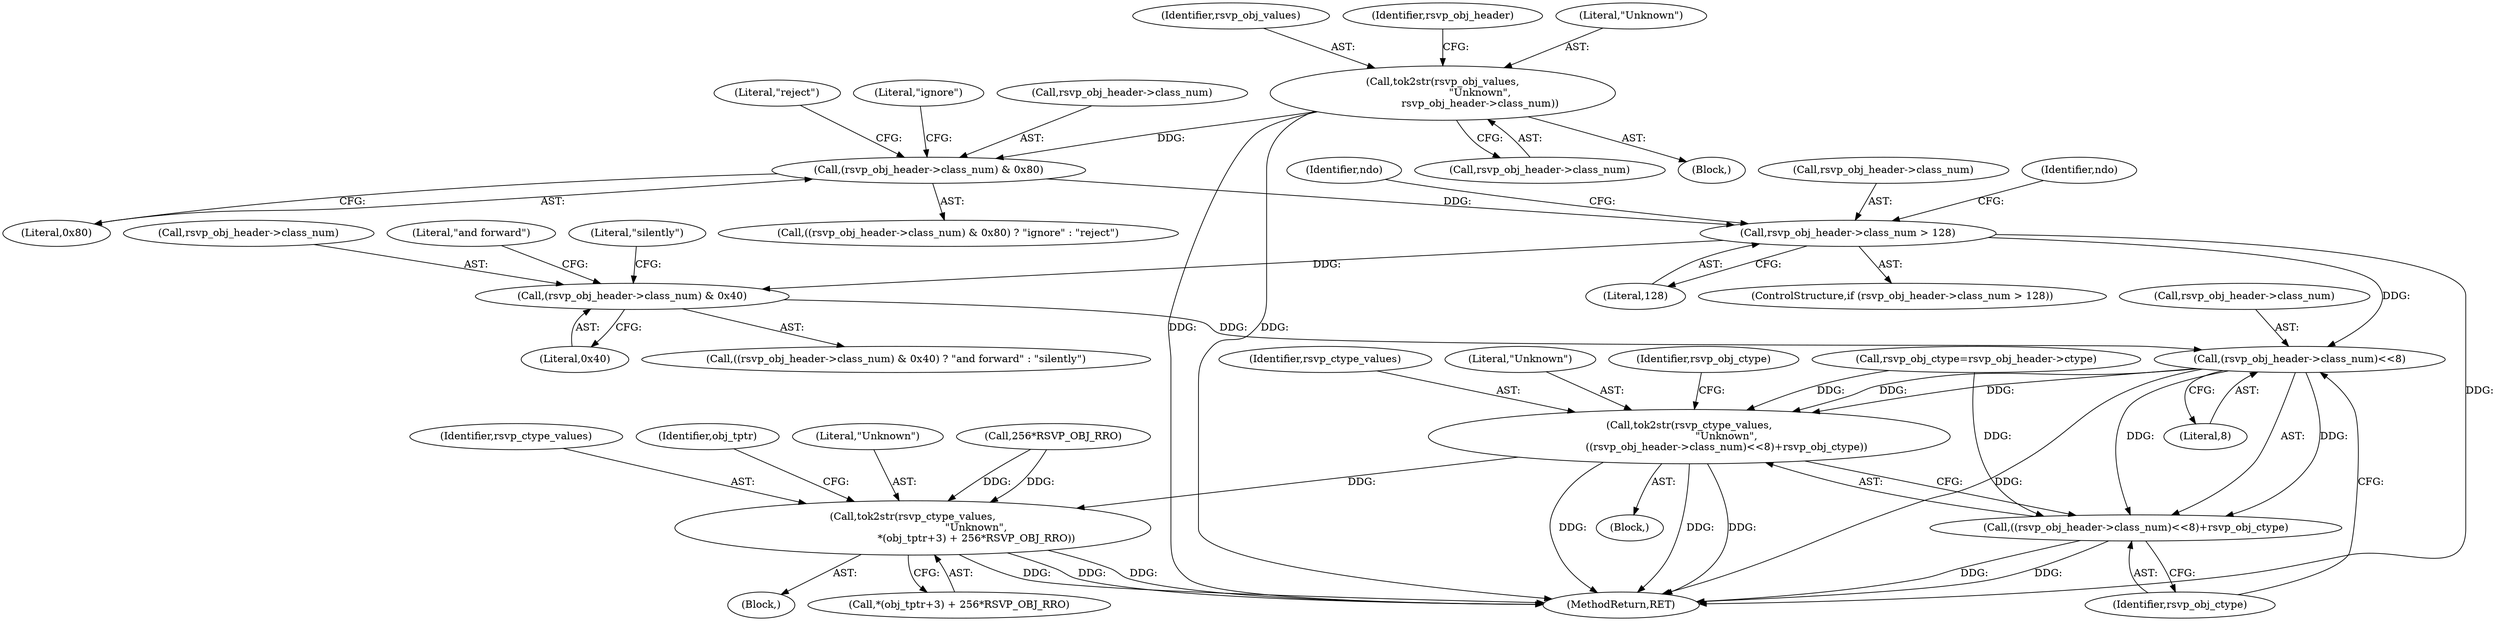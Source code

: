 digraph "0_tcpdump_bea2686c296b79609060a104cc139810785b0739@pointer" {
"1000263" [label="(Call,rsvp_obj_header->class_num > 128)"];
"1000255" [label="(Call,(rsvp_obj_header->class_num) & 0x80)"];
"1000244" [label="(Call,tok2str(rsvp_obj_values,\n                       \"Unknown\",\n                       rsvp_obj_header->class_num))"];
"1000274" [label="(Call,(rsvp_obj_header->class_num) & 0x40)"];
"1000291" [label="(Call,(rsvp_obj_header->class_num)<<8)"];
"1000287" [label="(Call,tok2str(rsvp_ctype_values,\n                       \"Unknown\",\n                       ((rsvp_obj_header->class_num)<<8)+rsvp_obj_ctype))"];
"1001457" [label="(Call,tok2str(rsvp_ctype_values,\n                                       \"Unknown\",\n                                       *(obj_tptr+3) + 256*RSVP_OBJ_RRO))"];
"1000290" [label="(Call,((rsvp_obj_header->class_num)<<8)+rsvp_obj_ctype)"];
"1000296" [label="(Identifier,rsvp_obj_ctype)"];
"1000275" [label="(Call,rsvp_obj_header->class_num)"];
"1000273" [label="(Call,((rsvp_obj_header->class_num) & 0x40) ? \"and forward\" : \"silently\")"];
"1000254" [label="(Call,((rsvp_obj_header->class_num) & 0x80) ? \"ignore\" : \"reject\")"];
"1000262" [label="(ControlStructure,if (rsvp_obj_header->class_num > 128))"];
"1000270" [label="(Identifier,ndo)"];
"1000244" [label="(Call,tok2str(rsvp_obj_values,\n                       \"Unknown\",\n                       rsvp_obj_header->class_num))"];
"1000286" [label="(Block,)"];
"1001456" [label="(Block,)"];
"1000291" [label="(Call,(rsvp_obj_header->class_num)<<8)"];
"1000193" [label="(Call,rsvp_obj_ctype=rsvp_obj_header->ctype)"];
"1001460" [label="(Call,*(obj_tptr+3) + 256*RSVP_OBJ_RRO)"];
"1000255" [label="(Call,(rsvp_obj_header->class_num) & 0x80)"];
"1001465" [label="(Call,256*RSVP_OBJ_RRO)"];
"1000289" [label="(Literal,\"Unknown\")"];
"1000245" [label="(Identifier,rsvp_obj_values)"];
"1000279" [label="(Literal,\"and forward\")"];
"1000267" [label="(Literal,128)"];
"1000287" [label="(Call,tok2str(rsvp_ctype_values,\n                       \"Unknown\",\n                       ((rsvp_obj_header->class_num)<<8)+rsvp_obj_ctype))"];
"1000298" [label="(Identifier,rsvp_obj_ctype)"];
"1000261" [label="(Literal,\"reject\")"];
"1000280" [label="(Literal,\"silently\")"];
"1001457" [label="(Call,tok2str(rsvp_ctype_values,\n                                       \"Unknown\",\n                                       *(obj_tptr+3) + 256*RSVP_OBJ_RRO))"];
"1003409" [label="(MethodReturn,RET)"];
"1000292" [label="(Call,rsvp_obj_header->class_num)"];
"1000295" [label="(Literal,8)"];
"1000260" [label="(Literal,\"ignore\")"];
"1001459" [label="(Literal,\"Unknown\")"];
"1000263" [label="(Call,rsvp_obj_header->class_num > 128)"];
"1000259" [label="(Literal,0x80)"];
"1000256" [label="(Call,rsvp_obj_header->class_num)"];
"1000264" [label="(Call,rsvp_obj_header->class_num)"];
"1000252" [label="(Identifier,rsvp_obj_header)"];
"1000288" [label="(Identifier,rsvp_ctype_values)"];
"1001458" [label="(Identifier,rsvp_ctype_values)"];
"1000278" [label="(Literal,0x40)"];
"1000283" [label="(Identifier,ndo)"];
"1001471" [label="(Identifier,obj_tptr)"];
"1000243" [label="(Block,)"];
"1000290" [label="(Call,((rsvp_obj_header->class_num)<<8)+rsvp_obj_ctype)"];
"1000247" [label="(Call,rsvp_obj_header->class_num)"];
"1000274" [label="(Call,(rsvp_obj_header->class_num) & 0x40)"];
"1000246" [label="(Literal,\"Unknown\")"];
"1000263" -> "1000262"  [label="AST: "];
"1000263" -> "1000267"  [label="CFG: "];
"1000264" -> "1000263"  [label="AST: "];
"1000267" -> "1000263"  [label="AST: "];
"1000270" -> "1000263"  [label="CFG: "];
"1000283" -> "1000263"  [label="CFG: "];
"1000263" -> "1003409"  [label="DDG: "];
"1000255" -> "1000263"  [label="DDG: "];
"1000263" -> "1000274"  [label="DDG: "];
"1000263" -> "1000291"  [label="DDG: "];
"1000255" -> "1000254"  [label="AST: "];
"1000255" -> "1000259"  [label="CFG: "];
"1000256" -> "1000255"  [label="AST: "];
"1000259" -> "1000255"  [label="AST: "];
"1000260" -> "1000255"  [label="CFG: "];
"1000261" -> "1000255"  [label="CFG: "];
"1000244" -> "1000255"  [label="DDG: "];
"1000244" -> "1000243"  [label="AST: "];
"1000244" -> "1000247"  [label="CFG: "];
"1000245" -> "1000244"  [label="AST: "];
"1000246" -> "1000244"  [label="AST: "];
"1000247" -> "1000244"  [label="AST: "];
"1000252" -> "1000244"  [label="CFG: "];
"1000244" -> "1003409"  [label="DDG: "];
"1000244" -> "1003409"  [label="DDG: "];
"1000274" -> "1000273"  [label="AST: "];
"1000274" -> "1000278"  [label="CFG: "];
"1000275" -> "1000274"  [label="AST: "];
"1000278" -> "1000274"  [label="AST: "];
"1000279" -> "1000274"  [label="CFG: "];
"1000280" -> "1000274"  [label="CFG: "];
"1000274" -> "1000291"  [label="DDG: "];
"1000291" -> "1000290"  [label="AST: "];
"1000291" -> "1000295"  [label="CFG: "];
"1000292" -> "1000291"  [label="AST: "];
"1000295" -> "1000291"  [label="AST: "];
"1000296" -> "1000291"  [label="CFG: "];
"1000291" -> "1003409"  [label="DDG: "];
"1000291" -> "1000287"  [label="DDG: "];
"1000291" -> "1000287"  [label="DDG: "];
"1000291" -> "1000290"  [label="DDG: "];
"1000291" -> "1000290"  [label="DDG: "];
"1000287" -> "1000286"  [label="AST: "];
"1000287" -> "1000290"  [label="CFG: "];
"1000288" -> "1000287"  [label="AST: "];
"1000289" -> "1000287"  [label="AST: "];
"1000290" -> "1000287"  [label="AST: "];
"1000298" -> "1000287"  [label="CFG: "];
"1000287" -> "1003409"  [label="DDG: "];
"1000287" -> "1003409"  [label="DDG: "];
"1000287" -> "1003409"  [label="DDG: "];
"1000193" -> "1000287"  [label="DDG: "];
"1000287" -> "1001457"  [label="DDG: "];
"1001457" -> "1001456"  [label="AST: "];
"1001457" -> "1001460"  [label="CFG: "];
"1001458" -> "1001457"  [label="AST: "];
"1001459" -> "1001457"  [label="AST: "];
"1001460" -> "1001457"  [label="AST: "];
"1001471" -> "1001457"  [label="CFG: "];
"1001457" -> "1003409"  [label="DDG: "];
"1001457" -> "1003409"  [label="DDG: "];
"1001457" -> "1003409"  [label="DDG: "];
"1001465" -> "1001457"  [label="DDG: "];
"1001465" -> "1001457"  [label="DDG: "];
"1000290" -> "1000296"  [label="CFG: "];
"1000296" -> "1000290"  [label="AST: "];
"1000290" -> "1003409"  [label="DDG: "];
"1000290" -> "1003409"  [label="DDG: "];
"1000193" -> "1000290"  [label="DDG: "];
}
